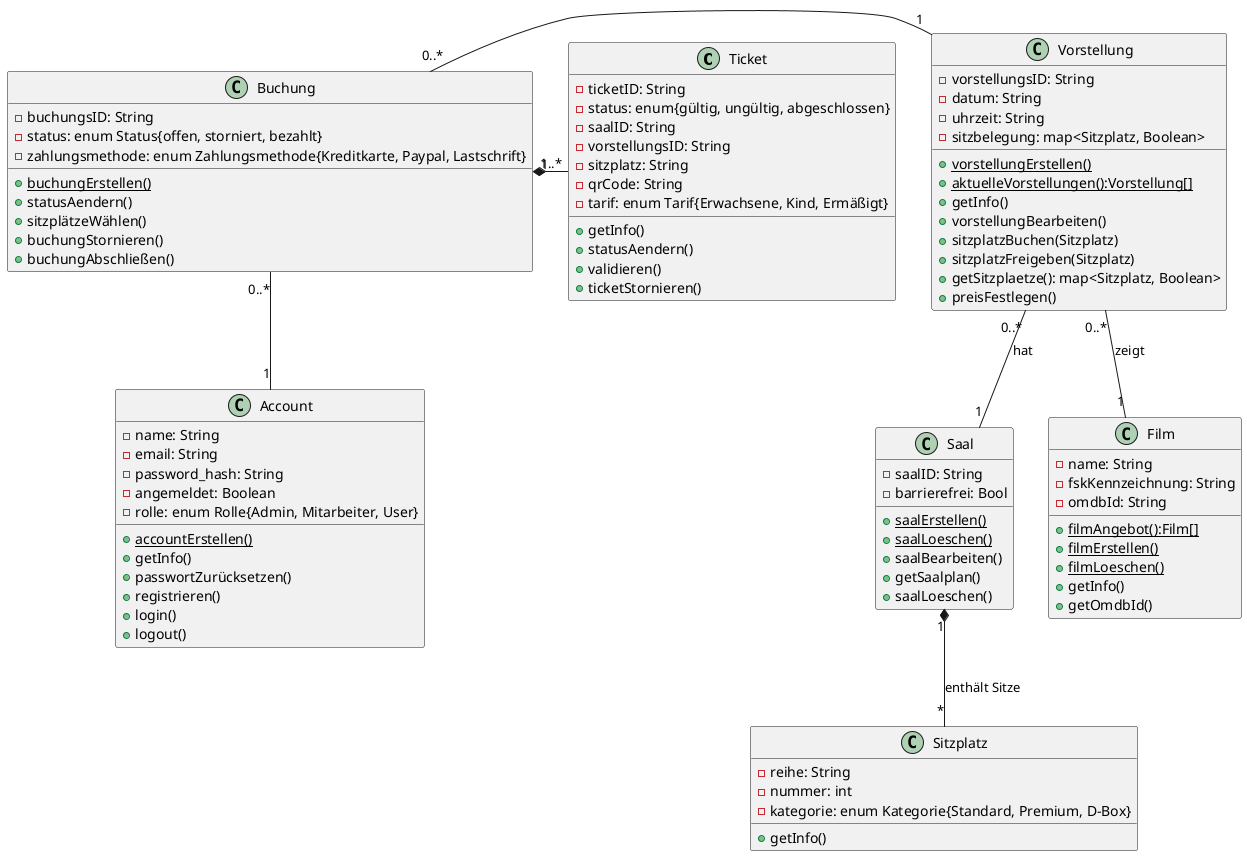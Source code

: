 @startuml "Reservierungssystem"

class Ticket{
    - ticketID: String
    - status: enum{gültig, ungültig, abgeschlossen}
    - saalID: String
    - vorstellungsID: String
    - sitzplatz: String
    - qrCode: String
    - tarif: enum Tarif{Erwachsene, Kind, Ermäßigt}

    + getInfo()
    + statusAendern()
    + validieren()
    + ticketStornieren()
}

class Sitzplatz{
    - reihe: String
    - nummer: int
    - kategorie: enum Kategorie{Standard, Premium, D-Box}
    + getInfo()
}

class Saal{
    - saalID: String
    - barrierefrei: Bool

    {static}+ saalErstellen()
    {static}+ saalLoeschen()
    + saalBearbeiten()
    + getSaalplan()
    + saalLoeschen()
}

class Film{
    - name: String
    - fskKennzeichnung: String
    - omdbId: String

    {static}+ filmAngebot():Film[]
    {static}+ filmErstellen()
    {static}+ filmLoeschen()
    + getInfo()
    + getOmdbId()
}

class Vorstellung{
    - vorstellungsID: String
    - datum: String
    - uhrzeit: String
    - sitzbelegung: map<Sitzplatz, Boolean>

    {static}+ vorstellungErstellen()
    {static}+ aktuelleVorstellungen():Vorstellung[]
    + getInfo()
    + vorstellungBearbeiten()
    + sitzplatzBuchen(Sitzplatz)
    + sitzplatzFreigeben(Sitzplatz)
    + getSitzplaetze(): map<Sitzplatz, Boolean> 
    + preisFestlegen()
}

class Buchung{
    - buchungsID: String
    - status: enum Status{offen, storniert, bezahlt}
    - zahlungsmethode: enum Zahlungsmethode{Kreditkarte, Paypal, Lastschrift}

    {static}+ buchungErstellen()
    + statusAendern()
    + sitzplätzeWählen()
    + buchungStornieren()
    + buchungAbschließen()

}

class Account{
    - name: String
    - email: String
    - password_hash: String
    - angemeldet: Boolean
    - rolle: enum Rolle{Admin, Mitarbeiter, User}

    {static}+ accountErstellen()
    + getInfo()
    + passwortZurücksetzen()
    + registrieren()
    + login()
    + logout()
}

Saal "1"*--"*" Sitzplatz: enthält Sitze

Vorstellung "0..*" -- "1" Saal: hat
Vorstellung "0..*" -- "1" Film: zeigt

Buchung "0..*"--"1" Account
Buchung "0..*"-"1" Vorstellung
Buchung "1" *- "1..*" Ticket

@enduml